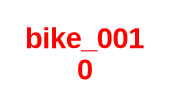 // Árbol de Búsqueda Binaria
digraph {
	bike_001 [label=bike_001 fontcolor=red fontname="Arial Bold" image="C:\Users\USUARIO\AppData\Local\Temp\tmp7d25u08p.png" labelloc=b shape=none]
	bike_001 [label="bike_001
0" fontcolor=red fontname="Arial Bold" image="C:\Users\USUARIO\AppData\Local\Temp\tmp7d25u08p.png" labelloc=b shape=none]
}
